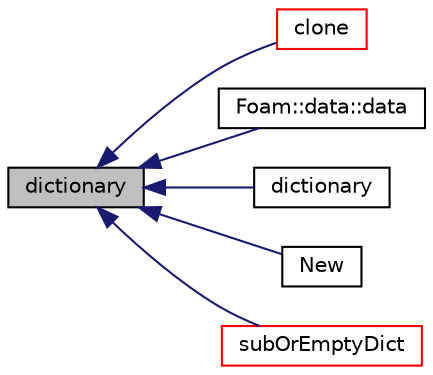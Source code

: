 digraph "dictionary"
{
  bgcolor="transparent";
  edge [fontname="Helvetica",fontsize="10",labelfontname="Helvetica",labelfontsize="10"];
  node [fontname="Helvetica",fontsize="10",shape=record];
  rankdir="LR";
  Node1 [label="dictionary",height=0.2,width=0.4,color="black", fillcolor="grey75", style="filled", fontcolor="black"];
  Node1 -> Node2 [dir="back",color="midnightblue",fontsize="10",style="solid",fontname="Helvetica"];
  Node2 [label="clone",height=0.2,width=0.4,color="red",URL="$a00523.html#a728e0e50c689f10d3439d90fc1e74020",tooltip="Construct and return clone. "];
  Node1 -> Node3 [dir="back",color="midnightblue",fontsize="10",style="solid",fontname="Helvetica"];
  Node3 [label="Foam::data::data",height=0.2,width=0.4,color="black",URL="$a00502.html#ad053d0ae0c1b7cd5c6b88f4e914c4c72",tooltip="Construct for objectRegistry. "];
  Node1 -> Node4 [dir="back",color="midnightblue",fontsize="10",style="solid",fontname="Helvetica"];
  Node4 [label="dictionary",height=0.2,width=0.4,color="black",URL="$a00523.html#ae7a8b91537d5b1e3a22a078ee4542b22",tooltip="Construct top-level empty dictionary with given name. "];
  Node1 -> Node5 [dir="back",color="midnightblue",fontsize="10",style="solid",fontname="Helvetica"];
  Node5 [label="New",height=0.2,width=0.4,color="black",URL="$a00523.html#af3405fd7196738ecd5be06824ac7dcc5",tooltip="Construct top-level dictionary on freestore from Istream. "];
  Node1 -> Node6 [dir="back",color="midnightblue",fontsize="10",style="solid",fontname="Helvetica"];
  Node6 [label="subOrEmptyDict",height=0.2,width=0.4,color="red",URL="$a00523.html#a9162446f5a508ee28a210d2bc19d2d1a",tooltip="Find and return a sub-dictionary as a copy, or. "];
}
